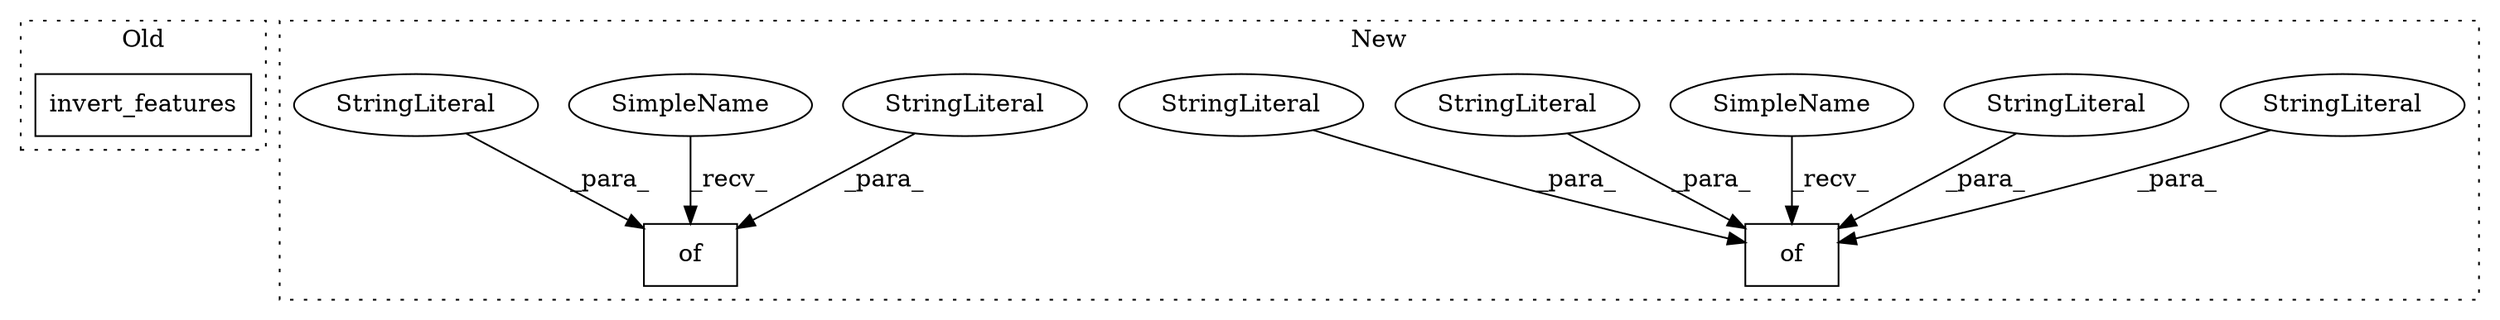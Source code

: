 digraph G {
subgraph cluster0 {
1 [label="invert_features" a="32" s="12841,12865" l="16,1" shape="box"];
label = "Old";
style="dotted";
}
subgraph cluster1 {
2 [label="of" a="32" s="12420,12451" l="3,1" shape="box"];
3 [label="of" a="32" s="13337,13360" l="3,1" shape="box"];
4 [label="StringLiteral" a="45" s="13340" l="11" shape="ellipse"];
5 [label="StringLiteral" a="45" s="12430" l="6" shape="ellipse"];
6 [label="StringLiteral" a="45" s="12437" l="6" shape="ellipse"];
7 [label="StringLiteral" a="45" s="12423" l="6" shape="ellipse"];
8 [label="StringLiteral" a="45" s="13352" l="8" shape="ellipse"];
9 [label="StringLiteral" a="45" s="12444" l="7" shape="ellipse"];
10 [label="SimpleName" a="42" s="12416" l="3" shape="ellipse"];
11 [label="SimpleName" a="42" s="13333" l="3" shape="ellipse"];
label = "New";
style="dotted";
}
4 -> 3 [label="_para_"];
5 -> 2 [label="_para_"];
6 -> 2 [label="_para_"];
7 -> 2 [label="_para_"];
8 -> 3 [label="_para_"];
9 -> 2 [label="_para_"];
10 -> 2 [label="_recv_"];
11 -> 3 [label="_recv_"];
}